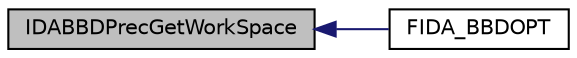 digraph "IDABBDPrecGetWorkSpace"
{
  edge [fontname="Helvetica",fontsize="10",labelfontname="Helvetica",labelfontsize="10"];
  node [fontname="Helvetica",fontsize="10",shape=record];
  rankdir="LR";
  Node4 [label="IDABBDPrecGetWorkSpace",height=0.2,width=0.4,color="black", fillcolor="grey75", style="filled", fontcolor="black"];
  Node4 -> Node5 [dir="back",color="midnightblue",fontsize="10",style="solid",fontname="Helvetica"];
  Node5 [label="FIDA_BBDOPT",height=0.2,width=0.4,color="black", fillcolor="white", style="filled",URL="$d1/d1b/fidabbd_8h.html#a1a717694f7afe218647b525154fa73b0"];
}

